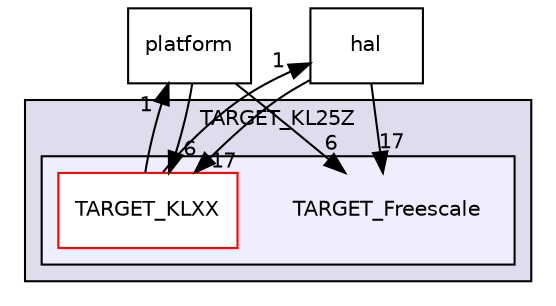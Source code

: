 digraph "Squareroot/mbed/TARGET_KL25Z/TARGET_Freescale" {
  compound=true
  node [ fontsize="10", fontname="Helvetica"];
  edge [ labelfontsize="10", labelfontname="Helvetica"];
  subgraph clusterdir_fc7771426e30b505ed191c57edad0cb6 {
    graph [ bgcolor="#ddddee", pencolor="black", label="TARGET_KL25Z" fontname="Helvetica", fontsize="10", URL="dir_fc7771426e30b505ed191c57edad0cb6.html"]
  subgraph clusterdir_895c3fbac144c5030a8e5462c6ec275f {
    graph [ bgcolor="#eeeeff", pencolor="black", label="" URL="dir_895c3fbac144c5030a8e5462c6ec275f.html"];
    dir_895c3fbac144c5030a8e5462c6ec275f [shape=plaintext label="TARGET_Freescale"];
  dir_ab18fa9e806e65aae40a8d9d52e4a4ae [shape=box label="TARGET_KLXX" fillcolor="white" style="filled" color="red" URL="dir_ab18fa9e806e65aae40a8d9d52e4a4ae.html"];
  }
  }
  dir_b57e2541999dc11a687281c1be6bdbb0 [shape=box label="platform" URL="dir_b57e2541999dc11a687281c1be6bdbb0.html"];
  dir_0dfffb062590ee4db0864fa771b2fa3a [shape=box label="hal" URL="dir_0dfffb062590ee4db0864fa771b2fa3a.html"];
  dir_0dfffb062590ee4db0864fa771b2fa3a->dir_895c3fbac144c5030a8e5462c6ec275f [headlabel="17", labeldistance=1.5 headhref="dir_000004_000007.html"];
  dir_0dfffb062590ee4db0864fa771b2fa3a->dir_ab18fa9e806e65aae40a8d9d52e4a4ae [headlabel="17", labeldistance=1.5 headhref="dir_000004_000008.html"];
  dir_ab18fa9e806e65aae40a8d9d52e4a4ae->dir_0dfffb062590ee4db0864fa771b2fa3a [headlabel="1", labeldistance=1.5 headhref="dir_000008_000004.html"];
  dir_ab18fa9e806e65aae40a8d9d52e4a4ae->dir_b57e2541999dc11a687281c1be6bdbb0 [headlabel="1", labeldistance=1.5 headhref="dir_000008_000005.html"];
  dir_b57e2541999dc11a687281c1be6bdbb0->dir_895c3fbac144c5030a8e5462c6ec275f [headlabel="6", labeldistance=1.5 headhref="dir_000005_000007.html"];
  dir_b57e2541999dc11a687281c1be6bdbb0->dir_ab18fa9e806e65aae40a8d9d52e4a4ae [headlabel="6", labeldistance=1.5 headhref="dir_000005_000008.html"];
}
